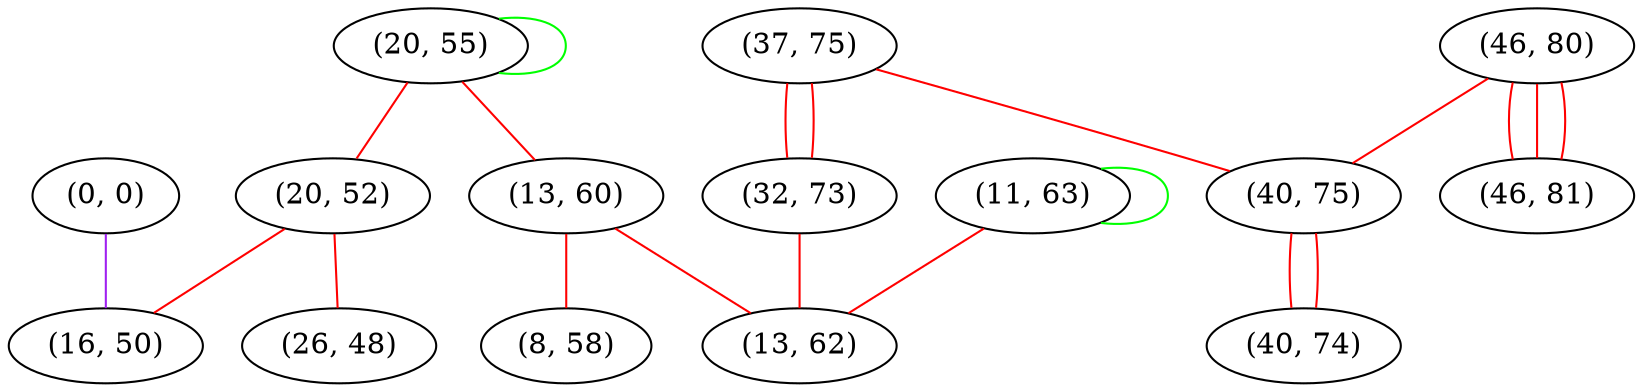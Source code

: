graph "" {
"(20, 55)";
"(0, 0)";
"(46, 80)";
"(37, 75)";
"(11, 63)";
"(40, 75)";
"(20, 52)";
"(40, 74)";
"(16, 50)";
"(32, 73)";
"(13, 60)";
"(46, 81)";
"(13, 62)";
"(26, 48)";
"(8, 58)";
"(20, 55)" -- "(13, 60)"  [color=red, key=0, weight=1];
"(20, 55)" -- "(20, 52)"  [color=red, key=0, weight=1];
"(20, 55)" -- "(20, 55)"  [color=green, key=0, weight=2];
"(0, 0)" -- "(16, 50)"  [color=purple, key=0, weight=4];
"(46, 80)" -- "(40, 75)"  [color=red, key=0, weight=1];
"(46, 80)" -- "(46, 81)"  [color=red, key=0, weight=1];
"(46, 80)" -- "(46, 81)"  [color=red, key=1, weight=1];
"(46, 80)" -- "(46, 81)"  [color=red, key=2, weight=1];
"(37, 75)" -- "(32, 73)"  [color=red, key=0, weight=1];
"(37, 75)" -- "(32, 73)"  [color=red, key=1, weight=1];
"(37, 75)" -- "(40, 75)"  [color=red, key=0, weight=1];
"(11, 63)" -- "(13, 62)"  [color=red, key=0, weight=1];
"(11, 63)" -- "(11, 63)"  [color=green, key=0, weight=2];
"(40, 75)" -- "(40, 74)"  [color=red, key=0, weight=1];
"(40, 75)" -- "(40, 74)"  [color=red, key=1, weight=1];
"(20, 52)" -- "(26, 48)"  [color=red, key=0, weight=1];
"(20, 52)" -- "(16, 50)"  [color=red, key=0, weight=1];
"(32, 73)" -- "(13, 62)"  [color=red, key=0, weight=1];
"(13, 60)" -- "(13, 62)"  [color=red, key=0, weight=1];
"(13, 60)" -- "(8, 58)"  [color=red, key=0, weight=1];
}
